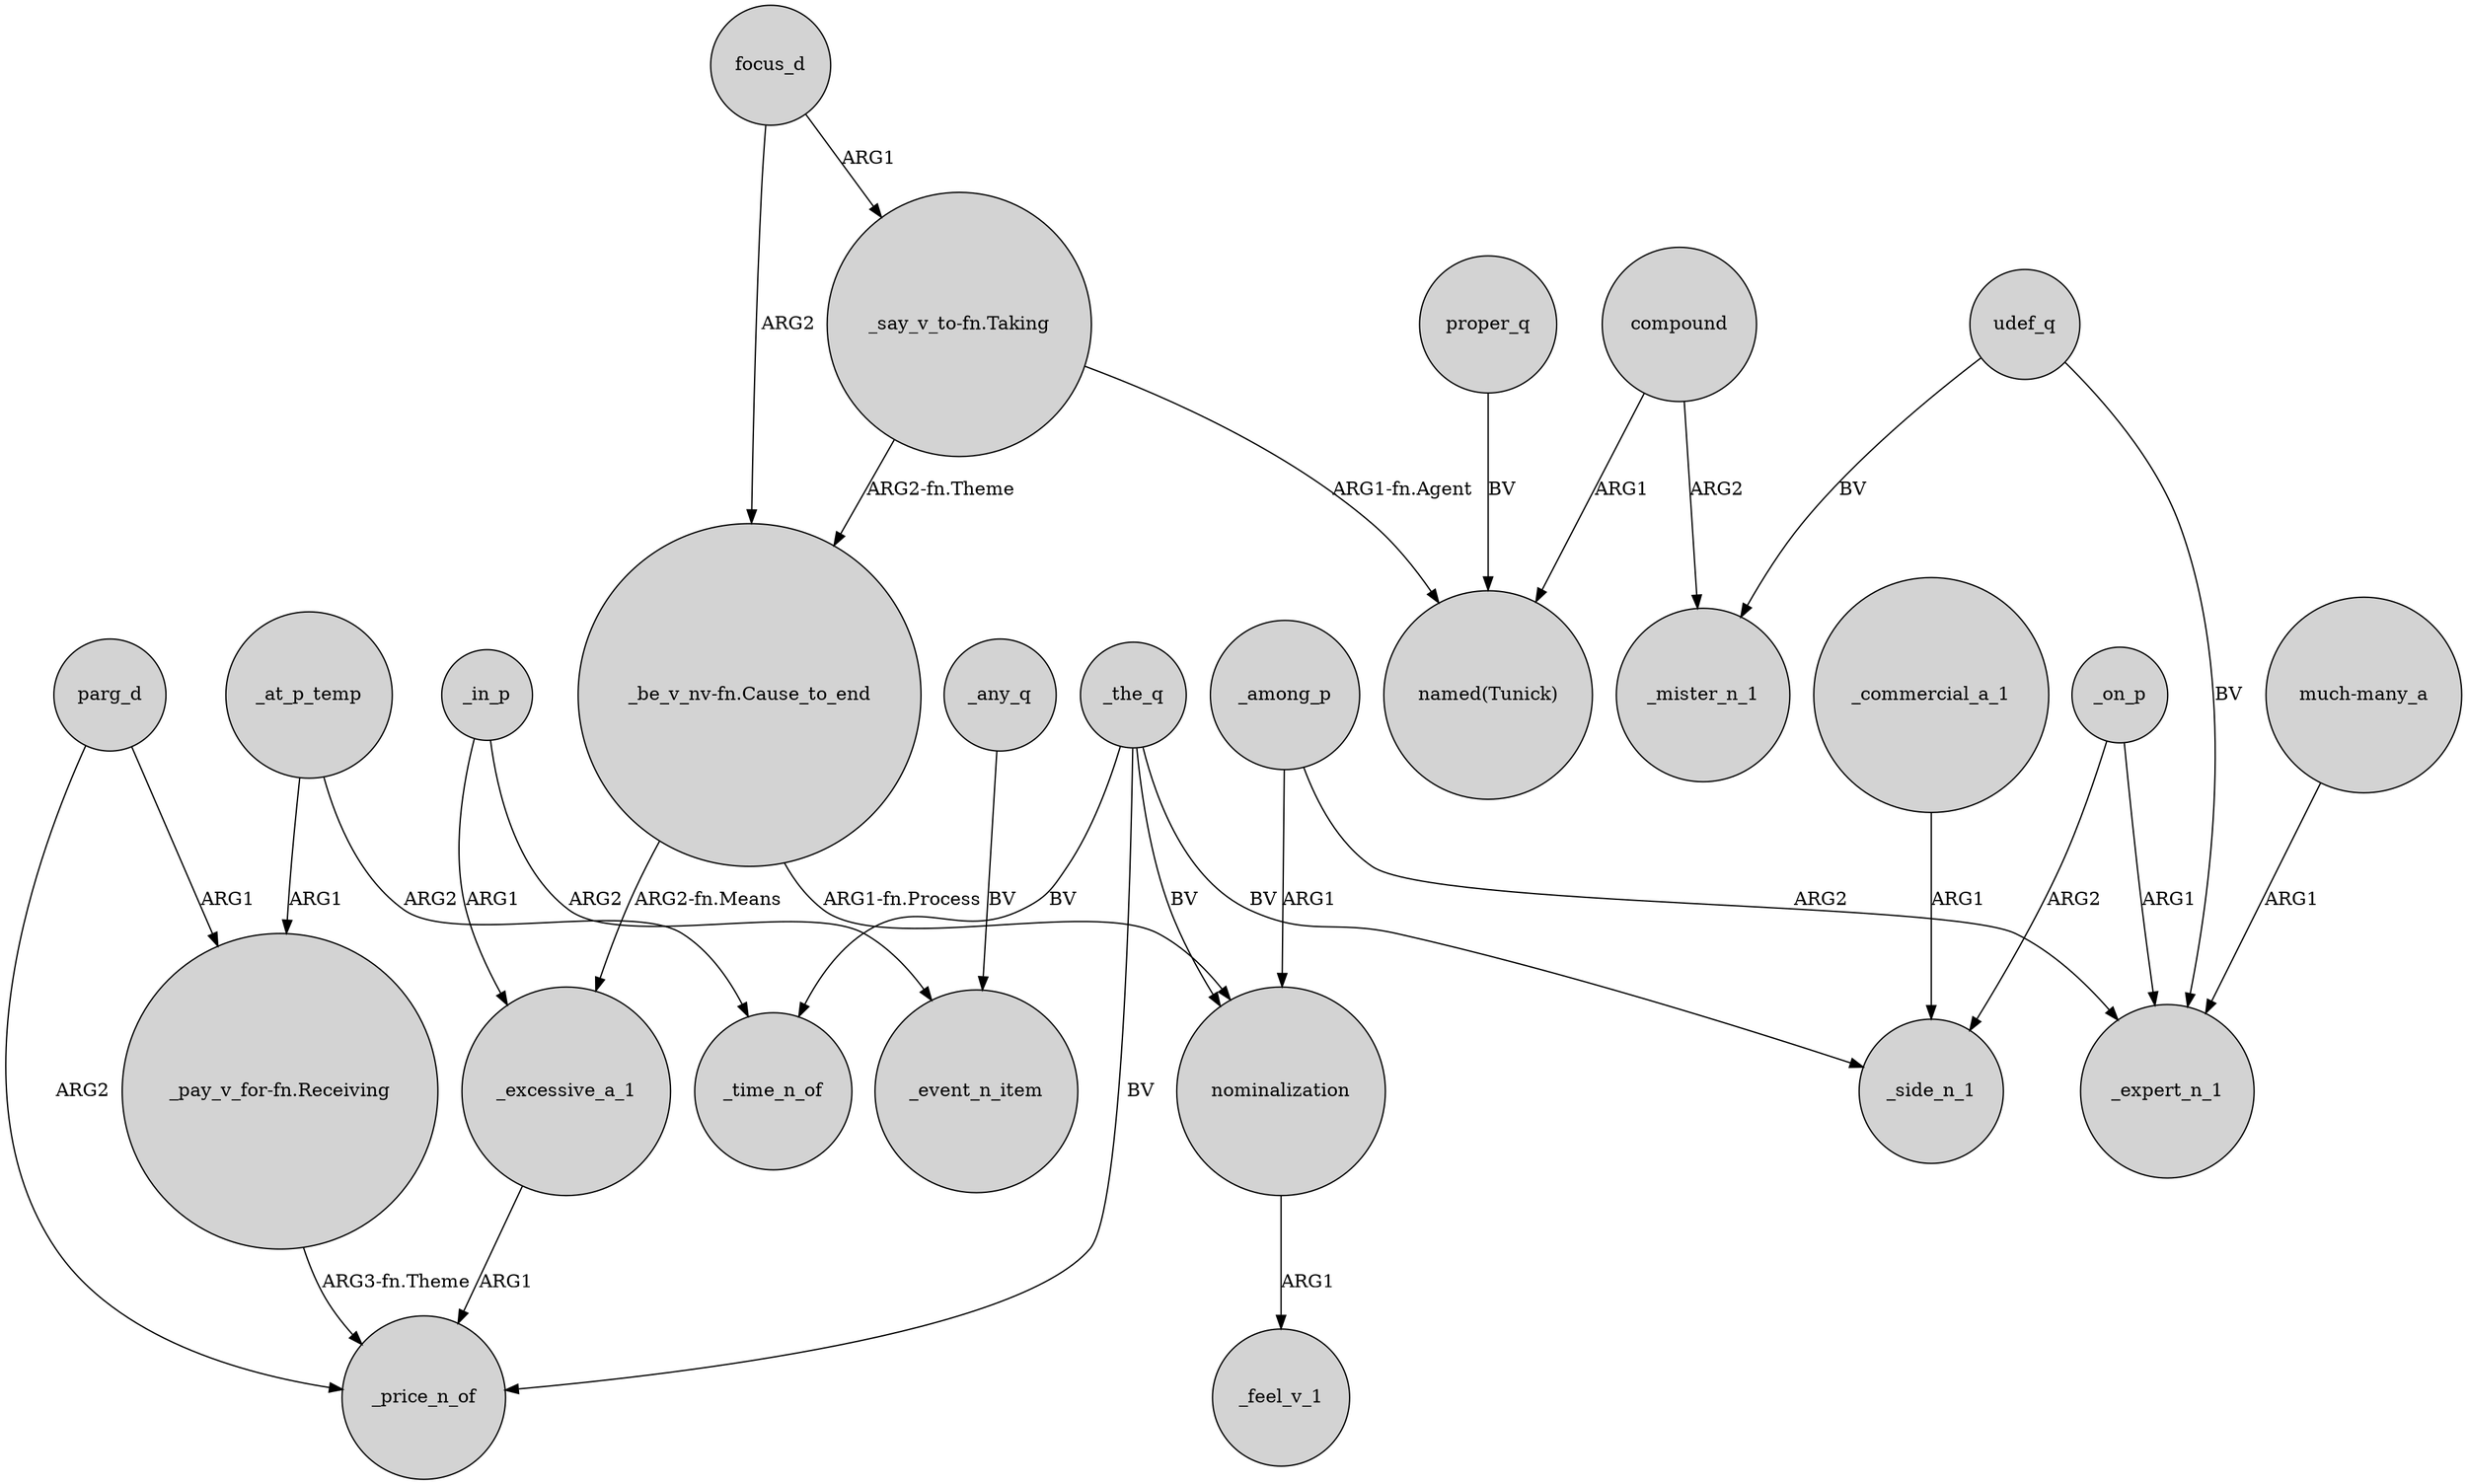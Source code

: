 digraph {
	node [shape=circle style=filled]
	_the_q -> nominalization [label=BV]
	"_say_v_to-fn.Taking" -> "named(Tunick)" [label="ARG1-fn.Agent"]
	compound -> _mister_n_1 [label=ARG2]
	_on_p -> _expert_n_1 [label=ARG1]
	focus_d -> "_say_v_to-fn.Taking" [label=ARG1]
	focus_d -> "_be_v_nv-fn.Cause_to_end" [label=ARG2]
	"_pay_v_for-fn.Receiving" -> _price_n_of [label="ARG3-fn.Theme"]
	udef_q -> _mister_n_1 [label=BV]
	nominalization -> _feel_v_1 [label=ARG1]
	_commercial_a_1 -> _side_n_1 [label=ARG1]
	"much-many_a" -> _expert_n_1 [label=ARG1]
	_at_p_temp -> "_pay_v_for-fn.Receiving" [label=ARG1]
	_among_p -> nominalization [label=ARG1]
	_excessive_a_1 -> _price_n_of [label=ARG1]
	_any_q -> _event_n_item [label=BV]
	_at_p_temp -> _time_n_of [label=ARG2]
	_the_q -> _time_n_of [label=BV]
	_the_q -> _side_n_1 [label=BV]
	_in_p -> _event_n_item [label=ARG2]
	"_say_v_to-fn.Taking" -> "_be_v_nv-fn.Cause_to_end" [label="ARG2-fn.Theme"]
	udef_q -> _expert_n_1 [label=BV]
	"_be_v_nv-fn.Cause_to_end" -> nominalization [label="ARG1-fn.Process"]
	_in_p -> _excessive_a_1 [label=ARG1]
	"_be_v_nv-fn.Cause_to_end" -> _excessive_a_1 [label="ARG2-fn.Means"]
	parg_d -> _price_n_of [label=ARG2]
	_on_p -> _side_n_1 [label=ARG2]
	compound -> "named(Tunick)" [label=ARG1]
	_the_q -> _price_n_of [label=BV]
	proper_q -> "named(Tunick)" [label=BV]
	parg_d -> "_pay_v_for-fn.Receiving" [label=ARG1]
	_among_p -> _expert_n_1 [label=ARG2]
}
